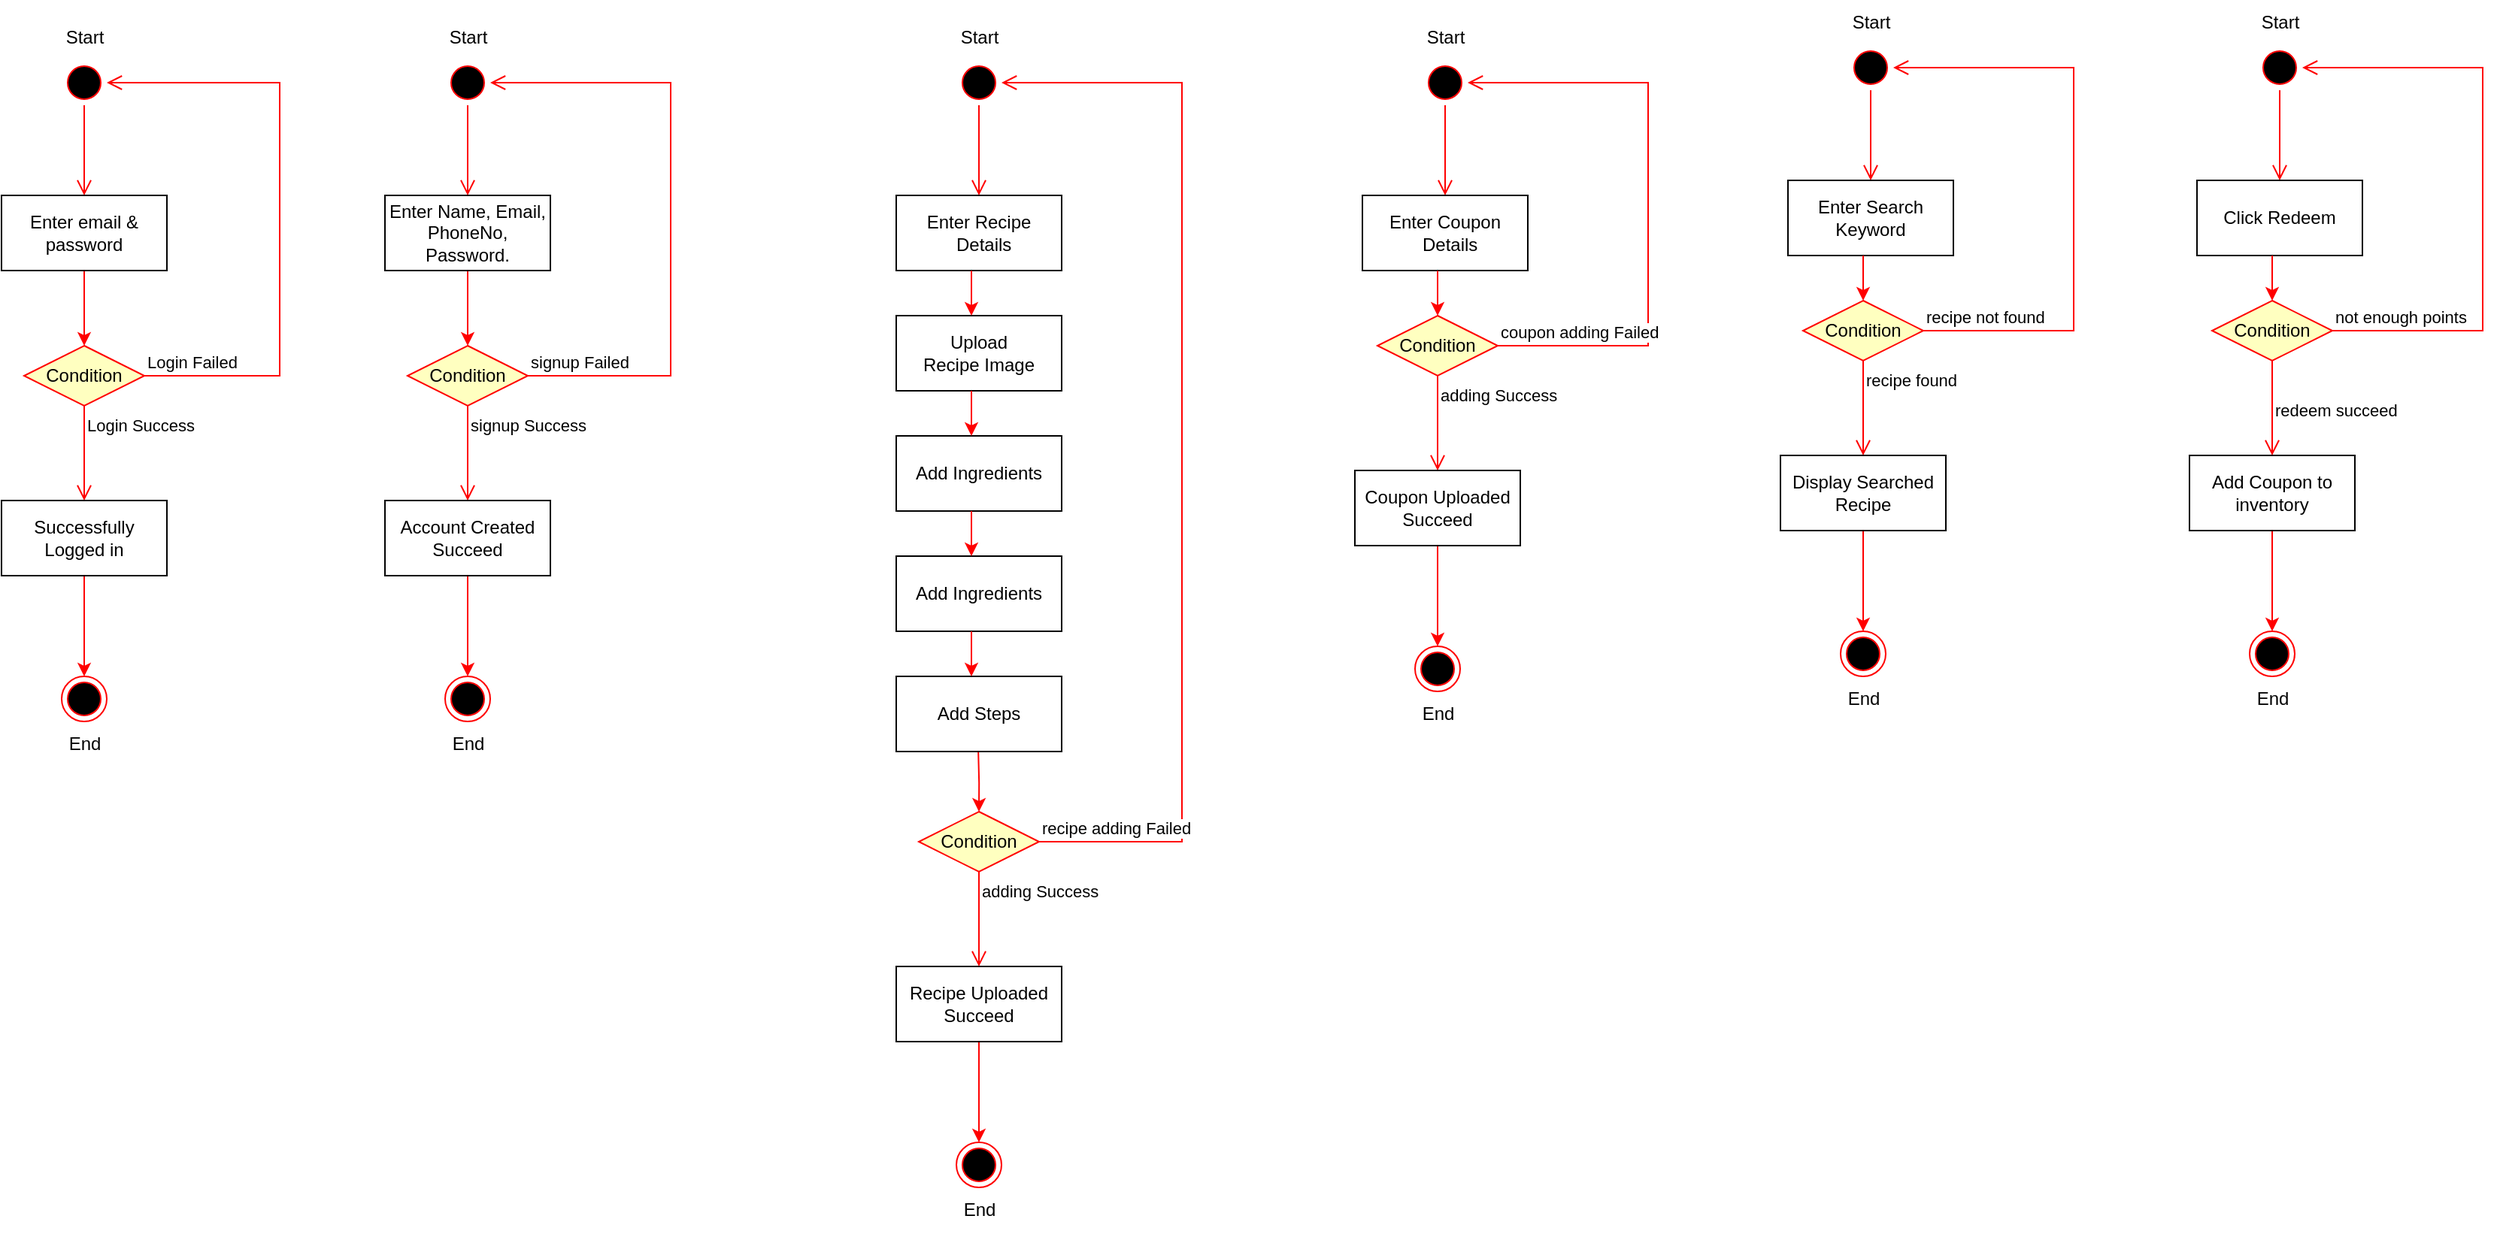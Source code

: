 <mxfile version="21.6.1" type="github">
  <diagram name="Page-1" id="e7e014a7-5840-1c2e-5031-d8a46d1fe8dd">
    <mxGraphModel dx="967" dy="542" grid="1" gridSize="10" guides="1" tooltips="1" connect="1" arrows="1" fold="1" page="1" pageScale="1" pageWidth="1169" pageHeight="826" background="none" math="0" shadow="0">
      <root>
        <mxCell id="0" />
        <mxCell id="1" parent="0" />
        <mxCell id="UZW0-y90bT22BwQiXVyD-42" value="" style="ellipse;html=1;shape=startState;fillColor=#000000;strokeColor=#ff0000;" vertex="1" parent="1">
          <mxGeometry x="415" y="70" width="30" height="30" as="geometry" />
        </mxCell>
        <mxCell id="UZW0-y90bT22BwQiXVyD-43" value="" style="edgeStyle=orthogonalEdgeStyle;html=1;verticalAlign=bottom;endArrow=open;endSize=8;strokeColor=#ff0000;rounded=0;entryX=0.5;entryY=0;entryDx=0;entryDy=0;" edge="1" source="UZW0-y90bT22BwQiXVyD-42" parent="1" target="UZW0-y90bT22BwQiXVyD-44">
          <mxGeometry relative="1" as="geometry">
            <mxPoint x="425" y="160" as="targetPoint" />
          </mxGeometry>
        </mxCell>
        <mxCell id="UZW0-y90bT22BwQiXVyD-49" style="edgeStyle=orthogonalEdgeStyle;rounded=0;orthogonalLoop=1;jettySize=auto;html=1;entryX=0.5;entryY=0;entryDx=0;entryDy=0;strokeColor=#FF0000;" edge="1" parent="1" source="UZW0-y90bT22BwQiXVyD-44" target="UZW0-y90bT22BwQiXVyD-46">
          <mxGeometry relative="1" as="geometry" />
        </mxCell>
        <mxCell id="UZW0-y90bT22BwQiXVyD-44" value="Enter email &amp;amp; password" style="html=1;whiteSpace=wrap;" vertex="1" parent="1">
          <mxGeometry x="375" y="160" width="110" height="50" as="geometry" />
        </mxCell>
        <mxCell id="UZW0-y90bT22BwQiXVyD-46" value="Condition" style="rhombus;whiteSpace=wrap;html=1;fontColor=#000000;fillColor=#ffffc0;strokeColor=#ff0000;" vertex="1" parent="1">
          <mxGeometry x="390" y="260" width="80" height="40" as="geometry" />
        </mxCell>
        <mxCell id="UZW0-y90bT22BwQiXVyD-47" value="Login Failed" style="edgeStyle=orthogonalEdgeStyle;html=1;align=left;verticalAlign=bottom;endArrow=open;endSize=8;strokeColor=#ff0000;rounded=0;entryX=1;entryY=0.5;entryDx=0;entryDy=0;" edge="1" source="UZW0-y90bT22BwQiXVyD-46" parent="1" target="UZW0-y90bT22BwQiXVyD-42">
          <mxGeometry x="-1" relative="1" as="geometry">
            <mxPoint x="590" y="180" as="targetPoint" />
            <Array as="points">
              <mxPoint x="560" y="280" />
              <mxPoint x="560" y="85" />
            </Array>
          </mxGeometry>
        </mxCell>
        <mxCell id="UZW0-y90bT22BwQiXVyD-48" value="Login Success" style="edgeStyle=orthogonalEdgeStyle;html=1;align=left;verticalAlign=top;endArrow=open;endSize=8;strokeColor=#ff0000;rounded=0;" edge="1" source="UZW0-y90bT22BwQiXVyD-46" parent="1" target="UZW0-y90bT22BwQiXVyD-50">
          <mxGeometry x="-1" relative="1" as="geometry">
            <mxPoint x="430" y="360" as="targetPoint" />
          </mxGeometry>
        </mxCell>
        <mxCell id="UZW0-y90bT22BwQiXVyD-52" style="edgeStyle=orthogonalEdgeStyle;rounded=0;orthogonalLoop=1;jettySize=auto;html=1;entryX=0.5;entryY=0;entryDx=0;entryDy=0;strokeColor=#FF0000;" edge="1" parent="1" source="UZW0-y90bT22BwQiXVyD-50" target="UZW0-y90bT22BwQiXVyD-51">
          <mxGeometry relative="1" as="geometry" />
        </mxCell>
        <mxCell id="UZW0-y90bT22BwQiXVyD-50" value="Successfully Logged in" style="html=1;whiteSpace=wrap;" vertex="1" parent="1">
          <mxGeometry x="375" y="363" width="110" height="50" as="geometry" />
        </mxCell>
        <mxCell id="UZW0-y90bT22BwQiXVyD-51" value="" style="ellipse;html=1;shape=endState;fillColor=#000000;strokeColor=#ff0000;" vertex="1" parent="1">
          <mxGeometry x="415" y="480" width="30" height="30" as="geometry" />
        </mxCell>
        <mxCell id="UZW0-y90bT22BwQiXVyD-55" value="End" style="text;html=1;align=center;verticalAlign=middle;resizable=0;points=[];autosize=1;strokeColor=none;fillColor=none;" vertex="1" parent="1">
          <mxGeometry x="410" y="510" width="40" height="30" as="geometry" />
        </mxCell>
        <mxCell id="UZW0-y90bT22BwQiXVyD-56" value="Start" style="text;html=1;align=center;verticalAlign=middle;resizable=0;points=[];autosize=1;strokeColor=none;fillColor=none;" vertex="1" parent="1">
          <mxGeometry x="405" y="40" width="50" height="30" as="geometry" />
        </mxCell>
        <mxCell id="UZW0-y90bT22BwQiXVyD-58" value="" style="ellipse;html=1;shape=startState;fillColor=#000000;strokeColor=#ff0000;" vertex="1" parent="1">
          <mxGeometry x="670" y="70" width="30" height="30" as="geometry" />
        </mxCell>
        <mxCell id="UZW0-y90bT22BwQiXVyD-59" value="" style="edgeStyle=orthogonalEdgeStyle;html=1;verticalAlign=bottom;endArrow=open;endSize=8;strokeColor=#ff0000;rounded=0;entryX=0.5;entryY=0;entryDx=0;entryDy=0;" edge="1" parent="1" source="UZW0-y90bT22BwQiXVyD-58" target="UZW0-y90bT22BwQiXVyD-61">
          <mxGeometry relative="1" as="geometry">
            <mxPoint x="680" y="160" as="targetPoint" />
          </mxGeometry>
        </mxCell>
        <mxCell id="UZW0-y90bT22BwQiXVyD-60" style="edgeStyle=orthogonalEdgeStyle;rounded=0;orthogonalLoop=1;jettySize=auto;html=1;entryX=0.5;entryY=0;entryDx=0;entryDy=0;strokeColor=#FF0000;" edge="1" parent="1" source="UZW0-y90bT22BwQiXVyD-61" target="UZW0-y90bT22BwQiXVyD-62">
          <mxGeometry relative="1" as="geometry" />
        </mxCell>
        <mxCell id="UZW0-y90bT22BwQiXVyD-61" value="Enter Name, Email, PhoneNo, Password." style="html=1;whiteSpace=wrap;" vertex="1" parent="1">
          <mxGeometry x="630" y="160" width="110" height="50" as="geometry" />
        </mxCell>
        <mxCell id="UZW0-y90bT22BwQiXVyD-62" value="Condition" style="rhombus;whiteSpace=wrap;html=1;fontColor=#000000;fillColor=#ffffc0;strokeColor=#ff0000;" vertex="1" parent="1">
          <mxGeometry x="645" y="260" width="80" height="40" as="geometry" />
        </mxCell>
        <mxCell id="UZW0-y90bT22BwQiXVyD-63" value="signup Failed" style="edgeStyle=orthogonalEdgeStyle;html=1;align=left;verticalAlign=bottom;endArrow=open;endSize=8;strokeColor=#ff0000;rounded=0;entryX=1;entryY=0.5;entryDx=0;entryDy=0;" edge="1" parent="1" source="UZW0-y90bT22BwQiXVyD-62" target="UZW0-y90bT22BwQiXVyD-58">
          <mxGeometry x="-1" relative="1" as="geometry">
            <mxPoint x="820" y="230" as="targetPoint" />
            <Array as="points">
              <mxPoint x="820" y="280" />
              <mxPoint x="820" y="85" />
            </Array>
          </mxGeometry>
        </mxCell>
        <mxCell id="UZW0-y90bT22BwQiXVyD-64" value="signup&amp;nbsp;Success" style="edgeStyle=orthogonalEdgeStyle;html=1;align=left;verticalAlign=top;endArrow=open;endSize=8;strokeColor=#ff0000;rounded=0;" edge="1" parent="1" source="UZW0-y90bT22BwQiXVyD-62" target="UZW0-y90bT22BwQiXVyD-66">
          <mxGeometry x="-1" relative="1" as="geometry">
            <mxPoint x="685" y="360" as="targetPoint" />
          </mxGeometry>
        </mxCell>
        <mxCell id="UZW0-y90bT22BwQiXVyD-65" style="edgeStyle=orthogonalEdgeStyle;rounded=0;orthogonalLoop=1;jettySize=auto;html=1;entryX=0.5;entryY=0;entryDx=0;entryDy=0;strokeColor=#FF0000;" edge="1" parent="1" source="UZW0-y90bT22BwQiXVyD-66" target="UZW0-y90bT22BwQiXVyD-67">
          <mxGeometry relative="1" as="geometry" />
        </mxCell>
        <mxCell id="UZW0-y90bT22BwQiXVyD-66" value="Account Created Succeed" style="html=1;whiteSpace=wrap;" vertex="1" parent="1">
          <mxGeometry x="630" y="363" width="110" height="50" as="geometry" />
        </mxCell>
        <mxCell id="UZW0-y90bT22BwQiXVyD-67" value="" style="ellipse;html=1;shape=endState;fillColor=#000000;strokeColor=#ff0000;" vertex="1" parent="1">
          <mxGeometry x="670" y="480" width="30" height="30" as="geometry" />
        </mxCell>
        <mxCell id="UZW0-y90bT22BwQiXVyD-68" value="End" style="text;html=1;align=center;verticalAlign=middle;resizable=0;points=[];autosize=1;strokeColor=none;fillColor=none;" vertex="1" parent="1">
          <mxGeometry x="665" y="510" width="40" height="30" as="geometry" />
        </mxCell>
        <mxCell id="UZW0-y90bT22BwQiXVyD-69" value="Start" style="text;html=1;align=center;verticalAlign=middle;resizable=0;points=[];autosize=1;strokeColor=none;fillColor=none;" vertex="1" parent="1">
          <mxGeometry x="660" y="40" width="50" height="30" as="geometry" />
        </mxCell>
        <mxCell id="UZW0-y90bT22BwQiXVyD-83" value="" style="ellipse;html=1;shape=startState;fillColor=#000000;strokeColor=#ff0000;" vertex="1" parent="1">
          <mxGeometry x="1010" y="70" width="30" height="30" as="geometry" />
        </mxCell>
        <mxCell id="UZW0-y90bT22BwQiXVyD-84" value="" style="edgeStyle=orthogonalEdgeStyle;html=1;verticalAlign=bottom;endArrow=open;endSize=8;strokeColor=#ff0000;rounded=0;entryX=0.5;entryY=0;entryDx=0;entryDy=0;" edge="1" parent="1" source="UZW0-y90bT22BwQiXVyD-83" target="UZW0-y90bT22BwQiXVyD-86">
          <mxGeometry relative="1" as="geometry">
            <mxPoint x="1020" y="160" as="targetPoint" />
          </mxGeometry>
        </mxCell>
        <mxCell id="UZW0-y90bT22BwQiXVyD-85" style="edgeStyle=orthogonalEdgeStyle;rounded=0;orthogonalLoop=1;jettySize=auto;html=1;entryX=0.5;entryY=0;entryDx=0;entryDy=0;strokeColor=#FF0000;" edge="1" parent="1" target="UZW0-y90bT22BwQiXVyD-87">
          <mxGeometry relative="1" as="geometry">
            <mxPoint x="1024.58" y="530" as="sourcePoint" />
            <mxPoint x="1024.58" y="720" as="targetPoint" />
          </mxGeometry>
        </mxCell>
        <mxCell id="UZW0-y90bT22BwQiXVyD-86" value="&lt;div&gt;Enter Recipe&lt;/div&gt;&lt;div&gt;&amp;nbsp; Details&lt;/div&gt;" style="html=1;whiteSpace=wrap;" vertex="1" parent="1">
          <mxGeometry x="970" y="160" width="110" height="50" as="geometry" />
        </mxCell>
        <mxCell id="UZW0-y90bT22BwQiXVyD-87" value="Condition" style="rhombus;whiteSpace=wrap;html=1;fontColor=#000000;fillColor=#ffffc0;strokeColor=#ff0000;" vertex="1" parent="1">
          <mxGeometry x="985" y="570" width="80" height="40" as="geometry" />
        </mxCell>
        <mxCell id="UZW0-y90bT22BwQiXVyD-88" value="recipe adding Failed" style="edgeStyle=orthogonalEdgeStyle;html=1;align=left;verticalAlign=bottom;endArrow=open;endSize=8;strokeColor=#ff0000;rounded=0;entryX=1;entryY=0.5;entryDx=0;entryDy=0;" edge="1" parent="1" source="UZW0-y90bT22BwQiXVyD-87" target="UZW0-y90bT22BwQiXVyD-83">
          <mxGeometry x="-1" relative="1" as="geometry">
            <mxPoint x="1160" y="230" as="targetPoint" />
            <Array as="points">
              <mxPoint x="1160" y="590" />
              <mxPoint x="1160" y="85" />
            </Array>
          </mxGeometry>
        </mxCell>
        <mxCell id="UZW0-y90bT22BwQiXVyD-89" value="adding Success" style="edgeStyle=orthogonalEdgeStyle;html=1;align=left;verticalAlign=top;endArrow=open;endSize=8;strokeColor=#ff0000;rounded=0;" edge="1" parent="1" source="UZW0-y90bT22BwQiXVyD-87" target="UZW0-y90bT22BwQiXVyD-91">
          <mxGeometry x="-1" relative="1" as="geometry">
            <mxPoint x="1025" y="670" as="targetPoint" />
          </mxGeometry>
        </mxCell>
        <mxCell id="UZW0-y90bT22BwQiXVyD-90" style="edgeStyle=orthogonalEdgeStyle;rounded=0;orthogonalLoop=1;jettySize=auto;html=1;entryX=0.5;entryY=0;entryDx=0;entryDy=0;strokeColor=#FF0000;" edge="1" parent="1" source="UZW0-y90bT22BwQiXVyD-91" target="UZW0-y90bT22BwQiXVyD-92">
          <mxGeometry relative="1" as="geometry" />
        </mxCell>
        <mxCell id="UZW0-y90bT22BwQiXVyD-91" value="Recipe Uploaded Succeed" style="html=1;whiteSpace=wrap;" vertex="1" parent="1">
          <mxGeometry x="970" y="673" width="110" height="50" as="geometry" />
        </mxCell>
        <mxCell id="UZW0-y90bT22BwQiXVyD-92" value="" style="ellipse;html=1;shape=endState;fillColor=#000000;strokeColor=#ff0000;" vertex="1" parent="1">
          <mxGeometry x="1010" y="790" width="30" height="30" as="geometry" />
        </mxCell>
        <mxCell id="UZW0-y90bT22BwQiXVyD-93" value="End" style="text;html=1;align=center;verticalAlign=middle;resizable=0;points=[];autosize=1;strokeColor=none;fillColor=none;" vertex="1" parent="1">
          <mxGeometry x="1005" y="820" width="40" height="30" as="geometry" />
        </mxCell>
        <mxCell id="UZW0-y90bT22BwQiXVyD-94" value="Start" style="text;html=1;align=center;verticalAlign=middle;resizable=0;points=[];autosize=1;strokeColor=none;fillColor=none;" vertex="1" parent="1">
          <mxGeometry x="1000" y="40" width="50" height="30" as="geometry" />
        </mxCell>
        <mxCell id="UZW0-y90bT22BwQiXVyD-95" value="&lt;div&gt;Upload Recipe&amp;nbsp;&lt;span style=&quot;background-color: initial;&quot;&gt;Image&lt;/span&gt;&lt;/div&gt;" style="html=1;whiteSpace=wrap;" vertex="1" parent="1">
          <mxGeometry x="970" y="240" width="110" height="50" as="geometry" />
        </mxCell>
        <mxCell id="UZW0-y90bT22BwQiXVyD-96" value="&lt;div&gt;Add Ingredients&lt;/div&gt;" style="html=1;whiteSpace=wrap;" vertex="1" parent="1">
          <mxGeometry x="970" y="320" width="110" height="50" as="geometry" />
        </mxCell>
        <mxCell id="UZW0-y90bT22BwQiXVyD-97" value="&lt;div&gt;Add Ingredients&lt;/div&gt;" style="html=1;whiteSpace=wrap;" vertex="1" parent="1">
          <mxGeometry x="970" y="400" width="110" height="50" as="geometry" />
        </mxCell>
        <mxCell id="UZW0-y90bT22BwQiXVyD-99" value="&lt;div&gt;Add Steps&lt;/div&gt;" style="html=1;whiteSpace=wrap;" vertex="1" parent="1">
          <mxGeometry x="970" y="480" width="110" height="50" as="geometry" />
        </mxCell>
        <mxCell id="UZW0-y90bT22BwQiXVyD-101" style="edgeStyle=orthogonalEdgeStyle;rounded=0;orthogonalLoop=1;jettySize=auto;html=1;strokeColor=#FF0000;" edge="1" parent="1">
          <mxGeometry relative="1" as="geometry">
            <mxPoint x="1020" y="210" as="sourcePoint" />
            <mxPoint x="1020" y="240" as="targetPoint" />
          </mxGeometry>
        </mxCell>
        <mxCell id="UZW0-y90bT22BwQiXVyD-102" style="edgeStyle=orthogonalEdgeStyle;rounded=0;orthogonalLoop=1;jettySize=auto;html=1;strokeColor=#FF0000;" edge="1" parent="1">
          <mxGeometry relative="1" as="geometry">
            <mxPoint x="1020" y="290" as="sourcePoint" />
            <mxPoint x="1020" y="320" as="targetPoint" />
          </mxGeometry>
        </mxCell>
        <mxCell id="UZW0-y90bT22BwQiXVyD-103" style="edgeStyle=orthogonalEdgeStyle;rounded=0;orthogonalLoop=1;jettySize=auto;html=1;strokeColor=#FF0000;" edge="1" parent="1">
          <mxGeometry relative="1" as="geometry">
            <mxPoint x="1020" y="370" as="sourcePoint" />
            <mxPoint x="1020" y="400" as="targetPoint" />
          </mxGeometry>
        </mxCell>
        <mxCell id="UZW0-y90bT22BwQiXVyD-105" style="edgeStyle=orthogonalEdgeStyle;rounded=0;orthogonalLoop=1;jettySize=auto;html=1;strokeColor=#FF0000;" edge="1" parent="1">
          <mxGeometry relative="1" as="geometry">
            <mxPoint x="1020" y="450" as="sourcePoint" />
            <mxPoint x="1020" y="480" as="targetPoint" />
          </mxGeometry>
        </mxCell>
        <mxCell id="UZW0-y90bT22BwQiXVyD-106" value="" style="ellipse;html=1;shape=startState;fillColor=#000000;strokeColor=#ff0000;" vertex="1" parent="1">
          <mxGeometry x="1320" y="70" width="30" height="30" as="geometry" />
        </mxCell>
        <mxCell id="UZW0-y90bT22BwQiXVyD-107" value="" style="edgeStyle=orthogonalEdgeStyle;html=1;verticalAlign=bottom;endArrow=open;endSize=8;strokeColor=#ff0000;rounded=0;entryX=0.5;entryY=0;entryDx=0;entryDy=0;" edge="1" parent="1" source="UZW0-y90bT22BwQiXVyD-106" target="UZW0-y90bT22BwQiXVyD-109">
          <mxGeometry relative="1" as="geometry">
            <mxPoint x="1330" y="160" as="targetPoint" />
          </mxGeometry>
        </mxCell>
        <mxCell id="UZW0-y90bT22BwQiXVyD-109" value="&lt;div&gt;Enter Coupon&lt;/div&gt;&lt;div&gt;&amp;nbsp; Details&lt;/div&gt;" style="html=1;whiteSpace=wrap;" vertex="1" parent="1">
          <mxGeometry x="1280" y="160" width="110" height="50" as="geometry" />
        </mxCell>
        <mxCell id="UZW0-y90bT22BwQiXVyD-110" value="Condition" style="rhombus;whiteSpace=wrap;html=1;fontColor=#000000;fillColor=#ffffc0;strokeColor=#ff0000;" vertex="1" parent="1">
          <mxGeometry x="1290" y="240" width="80" height="40" as="geometry" />
        </mxCell>
        <mxCell id="UZW0-y90bT22BwQiXVyD-111" value="coupon adding Failed" style="edgeStyle=orthogonalEdgeStyle;html=1;align=left;verticalAlign=bottom;endArrow=open;endSize=8;strokeColor=#ff0000;rounded=0;entryX=1;entryY=0.5;entryDx=0;entryDy=0;" edge="1" parent="1" source="UZW0-y90bT22BwQiXVyD-110" target="UZW0-y90bT22BwQiXVyD-106">
          <mxGeometry x="-1" relative="1" as="geometry">
            <mxPoint x="1470" y="230" as="targetPoint" />
            <Array as="points">
              <mxPoint x="1470" y="260" />
              <mxPoint x="1470" y="85" />
            </Array>
          </mxGeometry>
        </mxCell>
        <mxCell id="UZW0-y90bT22BwQiXVyD-112" value="adding Success" style="edgeStyle=orthogonalEdgeStyle;html=1;align=left;verticalAlign=top;endArrow=open;endSize=8;strokeColor=#ff0000;rounded=0;" edge="1" parent="1" source="UZW0-y90bT22BwQiXVyD-110" target="UZW0-y90bT22BwQiXVyD-114">
          <mxGeometry x="-1" relative="1" as="geometry">
            <mxPoint x="1330" y="340" as="targetPoint" />
          </mxGeometry>
        </mxCell>
        <mxCell id="UZW0-y90bT22BwQiXVyD-113" style="edgeStyle=orthogonalEdgeStyle;rounded=0;orthogonalLoop=1;jettySize=auto;html=1;entryX=0.5;entryY=0;entryDx=0;entryDy=0;strokeColor=#FF0000;" edge="1" parent="1" source="UZW0-y90bT22BwQiXVyD-114" target="UZW0-y90bT22BwQiXVyD-115">
          <mxGeometry relative="1" as="geometry" />
        </mxCell>
        <mxCell id="UZW0-y90bT22BwQiXVyD-114" value="Coupon Uploaded Succeed" style="html=1;whiteSpace=wrap;" vertex="1" parent="1">
          <mxGeometry x="1275" y="343" width="110" height="50" as="geometry" />
        </mxCell>
        <mxCell id="UZW0-y90bT22BwQiXVyD-115" value="" style="ellipse;html=1;shape=endState;fillColor=#000000;strokeColor=#ff0000;" vertex="1" parent="1">
          <mxGeometry x="1315" y="460" width="30" height="30" as="geometry" />
        </mxCell>
        <mxCell id="UZW0-y90bT22BwQiXVyD-116" value="End" style="text;html=1;align=center;verticalAlign=middle;resizable=0;points=[];autosize=1;strokeColor=none;fillColor=none;" vertex="1" parent="1">
          <mxGeometry x="1310" y="490" width="40" height="30" as="geometry" />
        </mxCell>
        <mxCell id="UZW0-y90bT22BwQiXVyD-121" style="edgeStyle=orthogonalEdgeStyle;rounded=0;orthogonalLoop=1;jettySize=auto;html=1;strokeColor=#FF0000;" edge="1" parent="1">
          <mxGeometry relative="1" as="geometry">
            <mxPoint x="1330" y="210" as="sourcePoint" />
            <mxPoint x="1330" y="240" as="targetPoint" />
          </mxGeometry>
        </mxCell>
        <mxCell id="UZW0-y90bT22BwQiXVyD-125" value="Start" style="text;html=1;align=center;verticalAlign=middle;resizable=0;points=[];autosize=1;strokeColor=none;fillColor=none;" vertex="1" parent="1">
          <mxGeometry x="1310" y="40" width="50" height="30" as="geometry" />
        </mxCell>
        <mxCell id="UZW0-y90bT22BwQiXVyD-126" value="" style="ellipse;html=1;shape=startState;fillColor=#000000;strokeColor=#ff0000;" vertex="1" parent="1">
          <mxGeometry x="1603" y="60" width="30" height="30" as="geometry" />
        </mxCell>
        <mxCell id="UZW0-y90bT22BwQiXVyD-127" value="" style="edgeStyle=orthogonalEdgeStyle;html=1;verticalAlign=bottom;endArrow=open;endSize=8;strokeColor=#ff0000;rounded=0;entryX=0.5;entryY=0;entryDx=0;entryDy=0;" edge="1" parent="1" source="UZW0-y90bT22BwQiXVyD-126" target="UZW0-y90bT22BwQiXVyD-128">
          <mxGeometry relative="1" as="geometry">
            <mxPoint x="1613" y="150" as="targetPoint" />
          </mxGeometry>
        </mxCell>
        <mxCell id="UZW0-y90bT22BwQiXVyD-128" value="&lt;div&gt;Enter Search Keyword&lt;/div&gt;" style="html=1;whiteSpace=wrap;" vertex="1" parent="1">
          <mxGeometry x="1563" y="150" width="110" height="50" as="geometry" />
        </mxCell>
        <mxCell id="UZW0-y90bT22BwQiXVyD-129" value="Condition" style="rhombus;whiteSpace=wrap;html=1;fontColor=#000000;fillColor=#ffffc0;strokeColor=#ff0000;" vertex="1" parent="1">
          <mxGeometry x="1573" y="230" width="80" height="40" as="geometry" />
        </mxCell>
        <mxCell id="UZW0-y90bT22BwQiXVyD-130" value="recipe not found" style="edgeStyle=orthogonalEdgeStyle;html=1;align=left;verticalAlign=bottom;endArrow=open;endSize=8;strokeColor=#ff0000;rounded=0;entryX=1;entryY=0.5;entryDx=0;entryDy=0;" edge="1" parent="1" source="UZW0-y90bT22BwQiXVyD-129" target="UZW0-y90bT22BwQiXVyD-126">
          <mxGeometry x="-1" relative="1" as="geometry">
            <mxPoint x="1753" y="220" as="targetPoint" />
            <Array as="points">
              <mxPoint x="1753" y="250" />
              <mxPoint x="1753" y="75" />
            </Array>
          </mxGeometry>
        </mxCell>
        <mxCell id="UZW0-y90bT22BwQiXVyD-131" value="recipe found" style="edgeStyle=orthogonalEdgeStyle;html=1;align=left;verticalAlign=top;endArrow=open;endSize=8;strokeColor=#ff0000;rounded=0;" edge="1" parent="1" source="UZW0-y90bT22BwQiXVyD-129" target="UZW0-y90bT22BwQiXVyD-133">
          <mxGeometry x="-1" relative="1" as="geometry">
            <mxPoint x="1613" y="330" as="targetPoint" />
          </mxGeometry>
        </mxCell>
        <mxCell id="UZW0-y90bT22BwQiXVyD-132" style="edgeStyle=orthogonalEdgeStyle;rounded=0;orthogonalLoop=1;jettySize=auto;html=1;entryX=0.5;entryY=0;entryDx=0;entryDy=0;strokeColor=#FF0000;" edge="1" parent="1" source="UZW0-y90bT22BwQiXVyD-133" target="UZW0-y90bT22BwQiXVyD-134">
          <mxGeometry relative="1" as="geometry" />
        </mxCell>
        <mxCell id="UZW0-y90bT22BwQiXVyD-133" value="Display Searched Recipe" style="html=1;whiteSpace=wrap;" vertex="1" parent="1">
          <mxGeometry x="1558" y="333" width="110" height="50" as="geometry" />
        </mxCell>
        <mxCell id="UZW0-y90bT22BwQiXVyD-134" value="" style="ellipse;html=1;shape=endState;fillColor=#000000;strokeColor=#ff0000;" vertex="1" parent="1">
          <mxGeometry x="1598" y="450" width="30" height="30" as="geometry" />
        </mxCell>
        <mxCell id="UZW0-y90bT22BwQiXVyD-135" value="End" style="text;html=1;align=center;verticalAlign=middle;resizable=0;points=[];autosize=1;strokeColor=none;fillColor=none;" vertex="1" parent="1">
          <mxGeometry x="1593" y="480" width="40" height="30" as="geometry" />
        </mxCell>
        <mxCell id="UZW0-y90bT22BwQiXVyD-136" style="edgeStyle=orthogonalEdgeStyle;rounded=0;orthogonalLoop=1;jettySize=auto;html=1;strokeColor=#FF0000;" edge="1" parent="1">
          <mxGeometry relative="1" as="geometry">
            <mxPoint x="1613" y="200" as="sourcePoint" />
            <mxPoint x="1613" y="230" as="targetPoint" />
          </mxGeometry>
        </mxCell>
        <mxCell id="UZW0-y90bT22BwQiXVyD-137" value="Start" style="text;html=1;align=center;verticalAlign=middle;resizable=0;points=[];autosize=1;strokeColor=none;fillColor=none;" vertex="1" parent="1">
          <mxGeometry x="1593" y="30" width="50" height="30" as="geometry" />
        </mxCell>
        <mxCell id="UZW0-y90bT22BwQiXVyD-138" value="" style="ellipse;html=1;shape=startState;fillColor=#000000;strokeColor=#ff0000;" vertex="1" parent="1">
          <mxGeometry x="1875" y="60" width="30" height="30" as="geometry" />
        </mxCell>
        <mxCell id="UZW0-y90bT22BwQiXVyD-139" value="" style="edgeStyle=orthogonalEdgeStyle;html=1;verticalAlign=bottom;endArrow=open;endSize=8;strokeColor=#ff0000;rounded=0;entryX=0.5;entryY=0;entryDx=0;entryDy=0;" edge="1" parent="1" source="UZW0-y90bT22BwQiXVyD-138" target="UZW0-y90bT22BwQiXVyD-140">
          <mxGeometry relative="1" as="geometry">
            <mxPoint x="1885" y="150" as="targetPoint" />
          </mxGeometry>
        </mxCell>
        <mxCell id="UZW0-y90bT22BwQiXVyD-140" value="&lt;div&gt;Click Redeem&lt;/div&gt;" style="html=1;whiteSpace=wrap;" vertex="1" parent="1">
          <mxGeometry x="1835" y="150" width="110" height="50" as="geometry" />
        </mxCell>
        <mxCell id="UZW0-y90bT22BwQiXVyD-141" value="Condition" style="rhombus;whiteSpace=wrap;html=1;fontColor=#000000;fillColor=#ffffc0;strokeColor=#ff0000;" vertex="1" parent="1">
          <mxGeometry x="1845" y="230" width="80" height="40" as="geometry" />
        </mxCell>
        <mxCell id="UZW0-y90bT22BwQiXVyD-142" value="not enough points" style="edgeStyle=orthogonalEdgeStyle;html=1;align=left;verticalAlign=bottom;endArrow=open;endSize=8;strokeColor=#ff0000;rounded=0;entryX=1;entryY=0.5;entryDx=0;entryDy=0;" edge="1" parent="1" source="UZW0-y90bT22BwQiXVyD-141" target="UZW0-y90bT22BwQiXVyD-138">
          <mxGeometry x="-1" relative="1" as="geometry">
            <mxPoint x="2025" y="220" as="targetPoint" />
            <Array as="points">
              <mxPoint x="2025" y="250" />
              <mxPoint x="2025" y="75" />
            </Array>
          </mxGeometry>
        </mxCell>
        <mxCell id="UZW0-y90bT22BwQiXVyD-143" value="redeem succeed" style="edgeStyle=orthogonalEdgeStyle;html=1;align=left;verticalAlign=top;endArrow=open;endSize=8;strokeColor=#ff0000;rounded=0;" edge="1" parent="1" source="UZW0-y90bT22BwQiXVyD-141" target="UZW0-y90bT22BwQiXVyD-145">
          <mxGeometry x="-0.365" relative="1" as="geometry">
            <mxPoint x="1885" y="330" as="targetPoint" />
            <Array as="points">
              <mxPoint x="1885" y="250" />
              <mxPoint x="1885" y="250" />
            </Array>
            <mxPoint as="offset" />
          </mxGeometry>
        </mxCell>
        <mxCell id="UZW0-y90bT22BwQiXVyD-144" style="edgeStyle=orthogonalEdgeStyle;rounded=0;orthogonalLoop=1;jettySize=auto;html=1;entryX=0.5;entryY=0;entryDx=0;entryDy=0;strokeColor=#FF0000;" edge="1" parent="1" source="UZW0-y90bT22BwQiXVyD-145" target="UZW0-y90bT22BwQiXVyD-146">
          <mxGeometry relative="1" as="geometry" />
        </mxCell>
        <mxCell id="UZW0-y90bT22BwQiXVyD-145" value="Add Coupon to inventory" style="html=1;whiteSpace=wrap;" vertex="1" parent="1">
          <mxGeometry x="1830" y="333" width="110" height="50" as="geometry" />
        </mxCell>
        <mxCell id="UZW0-y90bT22BwQiXVyD-146" value="" style="ellipse;html=1;shape=endState;fillColor=#000000;strokeColor=#ff0000;" vertex="1" parent="1">
          <mxGeometry x="1870" y="450" width="30" height="30" as="geometry" />
        </mxCell>
        <mxCell id="UZW0-y90bT22BwQiXVyD-147" value="End" style="text;html=1;align=center;verticalAlign=middle;resizable=0;points=[];autosize=1;strokeColor=none;fillColor=none;" vertex="1" parent="1">
          <mxGeometry x="1865" y="480" width="40" height="30" as="geometry" />
        </mxCell>
        <mxCell id="UZW0-y90bT22BwQiXVyD-148" style="edgeStyle=orthogonalEdgeStyle;rounded=0;orthogonalLoop=1;jettySize=auto;html=1;strokeColor=#FF0000;" edge="1" parent="1">
          <mxGeometry relative="1" as="geometry">
            <mxPoint x="1885" y="200" as="sourcePoint" />
            <mxPoint x="1885" y="230" as="targetPoint" />
          </mxGeometry>
        </mxCell>
        <mxCell id="UZW0-y90bT22BwQiXVyD-149" value="Start" style="text;html=1;align=center;verticalAlign=middle;resizable=0;points=[];autosize=1;strokeColor=none;fillColor=none;" vertex="1" parent="1">
          <mxGeometry x="1865" y="30" width="50" height="30" as="geometry" />
        </mxCell>
      </root>
    </mxGraphModel>
  </diagram>
</mxfile>
